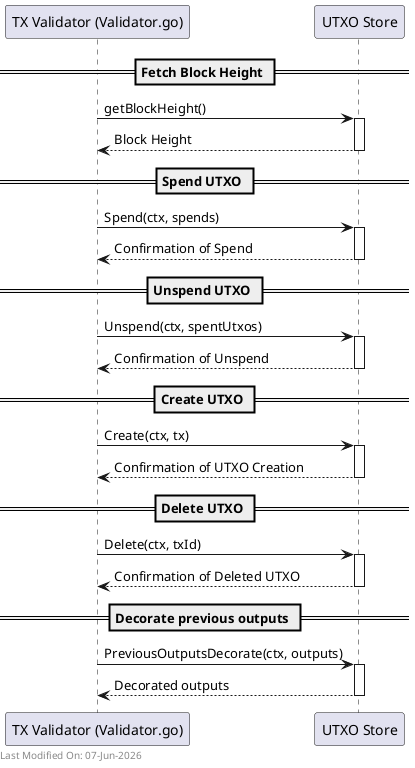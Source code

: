 @startuml
participant "TX Validator (Validator.go)" as TXValidator
participant "UTXO Store" as UTXOStore

== Fetch Block Height ==

TXValidator -> UTXOStore: getBlockHeight()
activate UTXOStore


UTXOStore --> TXValidator: Block Height
deactivate UTXOStore

== Spend UTXO ==


TXValidator -> UTXOStore: Spend(ctx, spends)
activate UTXOStore


UTXOStore --> TXValidator: Confirmation of Spend
deactivate UTXOStore

== Unspend UTXO ==


TXValidator -> UTXOStore: Unspend(ctx, spentUtxos)
activate UTXOStore

UTXOStore --> TXValidator: Confirmation of Unspend
deactivate UTXOStore

== Create UTXO ==

TXValidator -> UTXOStore: Create(ctx, tx)
activate UTXOStore


UTXOStore --> TXValidator: Confirmation of UTXO Creation
deactivate UTXOStore


== Delete UTXO ==

TXValidator -> UTXOStore: Delete(ctx, txId)
activate UTXOStore


UTXOStore --> TXValidator: Confirmation of Deleted UTXO
deactivate UTXOStore


== Decorate previous outputs ==

TXValidator -> UTXOStore: PreviousOutputsDecorate(ctx, outputs)
activate UTXOStore


UTXOStore --> TXValidator: Decorated outputs
deactivate UTXOStore

left footer Last Modified On: %date("dd-MMM-yyyy")

@enduml
